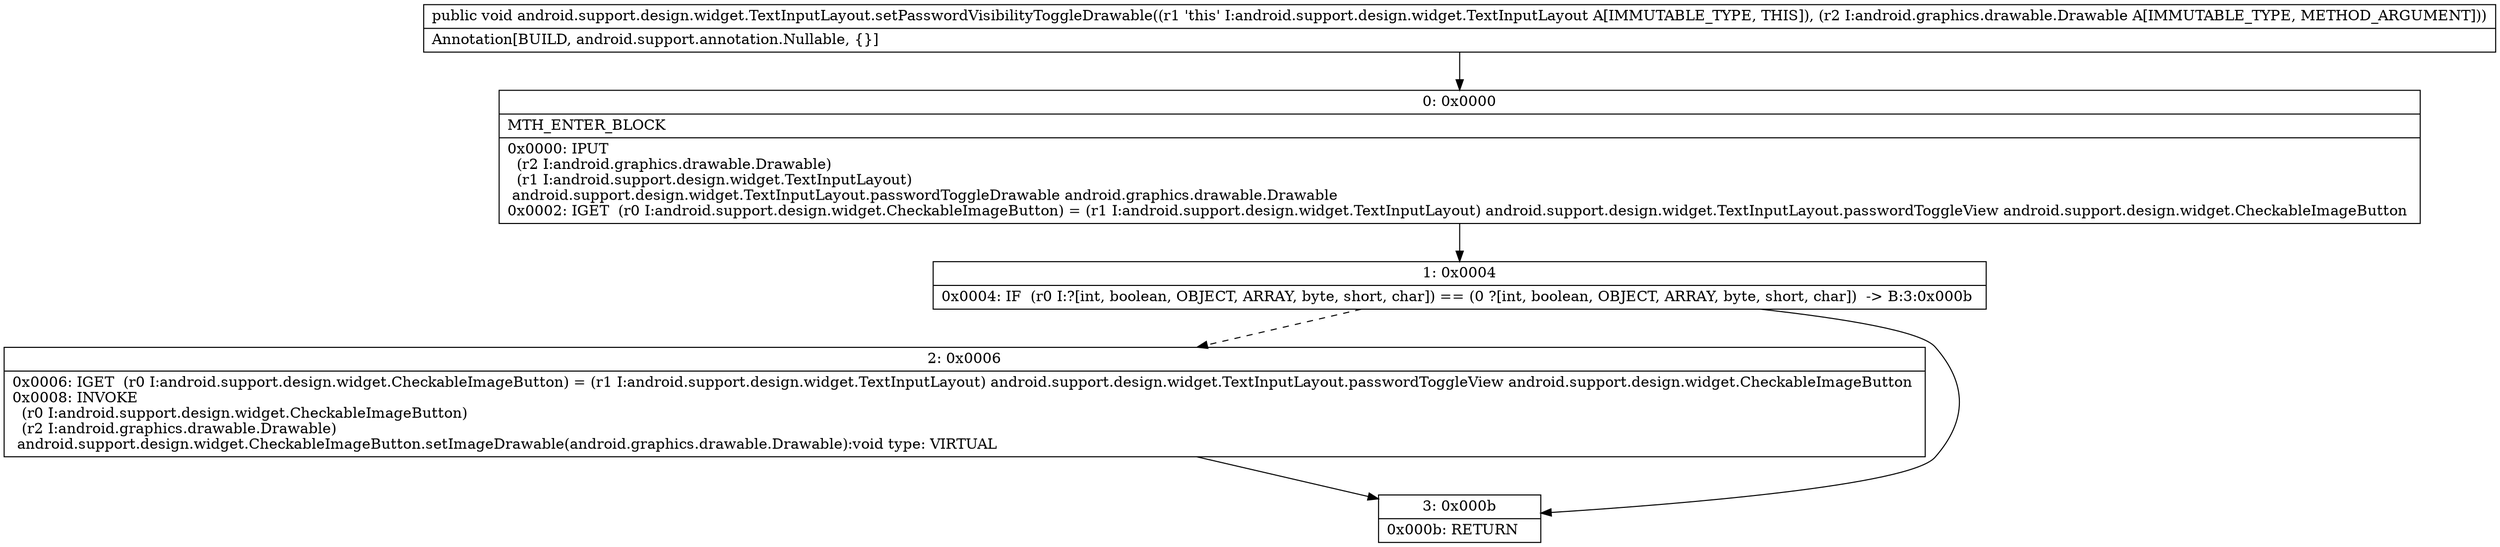 digraph "CFG forandroid.support.design.widget.TextInputLayout.setPasswordVisibilityToggleDrawable(Landroid\/graphics\/drawable\/Drawable;)V" {
Node_0 [shape=record,label="{0\:\ 0x0000|MTH_ENTER_BLOCK\l|0x0000: IPUT  \l  (r2 I:android.graphics.drawable.Drawable)\l  (r1 I:android.support.design.widget.TextInputLayout)\l android.support.design.widget.TextInputLayout.passwordToggleDrawable android.graphics.drawable.Drawable \l0x0002: IGET  (r0 I:android.support.design.widget.CheckableImageButton) = (r1 I:android.support.design.widget.TextInputLayout) android.support.design.widget.TextInputLayout.passwordToggleView android.support.design.widget.CheckableImageButton \l}"];
Node_1 [shape=record,label="{1\:\ 0x0004|0x0004: IF  (r0 I:?[int, boolean, OBJECT, ARRAY, byte, short, char]) == (0 ?[int, boolean, OBJECT, ARRAY, byte, short, char])  \-\> B:3:0x000b \l}"];
Node_2 [shape=record,label="{2\:\ 0x0006|0x0006: IGET  (r0 I:android.support.design.widget.CheckableImageButton) = (r1 I:android.support.design.widget.TextInputLayout) android.support.design.widget.TextInputLayout.passwordToggleView android.support.design.widget.CheckableImageButton \l0x0008: INVOKE  \l  (r0 I:android.support.design.widget.CheckableImageButton)\l  (r2 I:android.graphics.drawable.Drawable)\l android.support.design.widget.CheckableImageButton.setImageDrawable(android.graphics.drawable.Drawable):void type: VIRTUAL \l}"];
Node_3 [shape=record,label="{3\:\ 0x000b|0x000b: RETURN   \l}"];
MethodNode[shape=record,label="{public void android.support.design.widget.TextInputLayout.setPasswordVisibilityToggleDrawable((r1 'this' I:android.support.design.widget.TextInputLayout A[IMMUTABLE_TYPE, THIS]), (r2 I:android.graphics.drawable.Drawable A[IMMUTABLE_TYPE, METHOD_ARGUMENT]))  | Annotation[BUILD, android.support.annotation.Nullable, \{\}]\l}"];
MethodNode -> Node_0;
Node_0 -> Node_1;
Node_1 -> Node_2[style=dashed];
Node_1 -> Node_3;
Node_2 -> Node_3;
}

